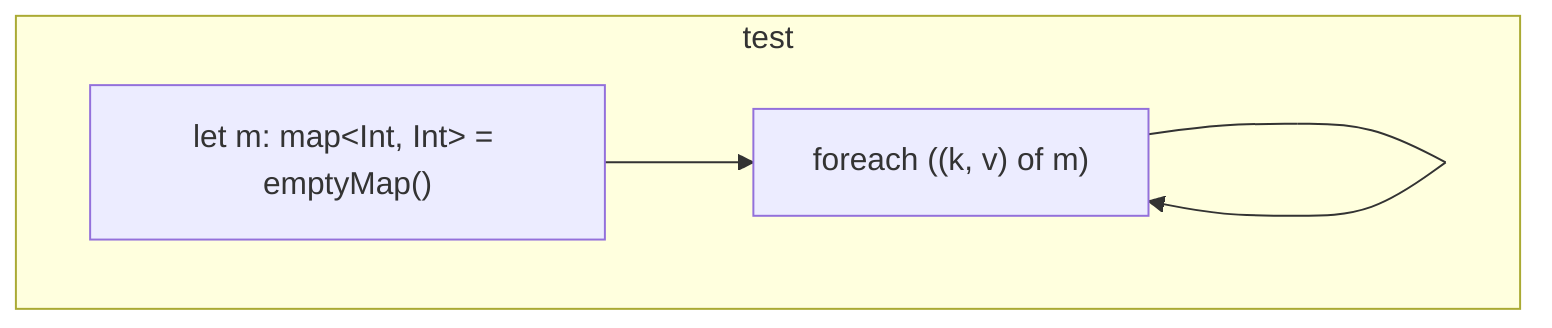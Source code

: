 graph TD
subgraph test
    test_141["let m: map&lt;Int, Int&gt; = emptyMap()"]
    test_142["foreach ((k, v) of m)"]
    test_141 --> test_142
    test_142 --> test_142
end